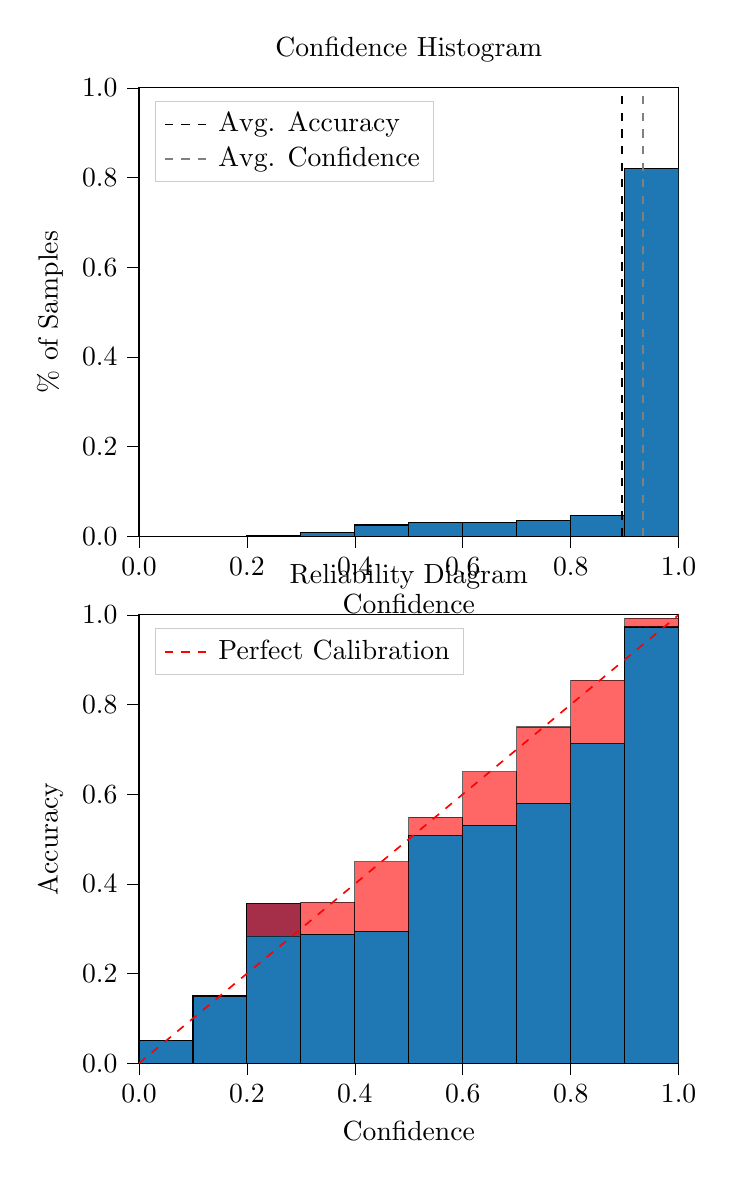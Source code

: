 % This file was created by tikzplotlib v0.9.8.
\begin{tikzpicture}

\definecolor{color0}{rgb}{0.122,0.467,0.706}

\begin{groupplot}[group style={group size=1 by 2}]
\nextgroupplot[
legend cell align={left},
legend style={
  fill opacity=0.8,
  draw opacity=1,
  text opacity=1,
  at={(0.03,0.97)},
  anchor=north west,
  draw=white!80!black
},
tick align=outside,
tick pos=left,
title={Confidence Histogram},
x grid style={white!69.02!black},
xlabel={Confidence},
xmin=0, xmax=1,
xtick style={color=black},
xtick={0,0.2,0.4,0.6,0.8,1},
xticklabels={0.0,0.2,0.4,0.6,0.8,1.0},
y grid style={white!69.02!black},
ylabel={\% of Samples},
ymin=0, ymax=1,
ytick style={color=black},
ytick={0,0.2,0.4,0.6,0.8,1},
yticklabels={0.0,0.2,0.4,0.6,0.8,1.0}
]
\draw[draw=black,fill=color0] (axis cs:-6.939e-18,0) rectangle (axis cs:0.1,0);
\draw[draw=black,fill=color0] (axis cs:0.1,0) rectangle (axis cs:0.2,0);
\draw[draw=black,fill=color0] (axis cs:0.2,0) rectangle (axis cs:0.3,0.002);
\draw[draw=black,fill=color0] (axis cs:0.3,0) rectangle (axis cs:0.4,0.008);
\draw[draw=black,fill=color0] (axis cs:0.4,0) rectangle (axis cs:0.5,0.025);
\draw[draw=black,fill=color0] (axis cs:0.5,0) rectangle (axis cs:0.6,0.03);
\draw[draw=black,fill=color0] (axis cs:0.6,0) rectangle (axis cs:0.7,0.031);
\draw[draw=black,fill=color0] (axis cs:0.7,0) rectangle (axis cs:0.8,0.036);
\draw[draw=black,fill=color0] (axis cs:0.8,0) rectangle (axis cs:0.9,0.047);
\draw[draw=black,fill=color0] (axis cs:0.9,0) rectangle (axis cs:1,0.821);
\addplot [semithick, black, dashed]
table {%
0.895 0
0.895 1
};
\addlegendentry{Avg. Accuracy}
\addplot [semithick, white!50.196!black, dashed]
table {%
0.934 0
0.934 1
};
\addlegendentry{Avg. Confidence}

\nextgroupplot[
legend cell align={left},
legend style={
  fill opacity=0.8,
  draw opacity=1,
  text opacity=1,
  at={(0.03,0.97)},
  anchor=north west,
  draw=white!80!black
},
tick align=outside,
tick pos=left,
title={Reliability Diagram},
x grid style={white!69.02!black},
xlabel={Confidence},
xmin=0, xmax=1,
xtick style={color=black},
xtick={0,0.2,0.4,0.6,0.8,1},
xticklabels={0.0,0.2,0.4,0.6,0.8,1.0},
y grid style={white!69.02!black},
ylabel={Accuracy},
ymin=0, ymax=1,
ytick style={color=black},
ytick={0,0.2,0.4,0.6,0.8,1},
yticklabels={0.0,0.2,0.4,0.6,0.8,1.0}
]
\draw[draw=black,fill=color0] (axis cs:-6.939e-18,0) rectangle (axis cs:0.1,0.05);
\draw[draw=black,fill=color0] (axis cs:0.1,0) rectangle (axis cs:0.2,0.15);
\draw[draw=black,fill=color0] (axis cs:0.2,0) rectangle (axis cs:0.3,0.357);
\draw[draw=black,fill=color0] (axis cs:0.3,0) rectangle (axis cs:0.4,0.288);
\draw[draw=black,fill=color0] (axis cs:0.4,0) rectangle (axis cs:0.5,0.294);
\draw[draw=black,fill=color0] (axis cs:0.5,0) rectangle (axis cs:0.6,0.508);
\draw[draw=black,fill=color0] (axis cs:0.6,0) rectangle (axis cs:0.7,0.531);
\draw[draw=black,fill=color0] (axis cs:0.7,0) rectangle (axis cs:0.8,0.58);
\draw[draw=black,fill=color0] (axis cs:0.8,0) rectangle (axis cs:0.9,0.713);
\draw[draw=black,fill=color0] (axis cs:0.9,0) rectangle (axis cs:1,0.973);
\draw[draw=black,fill=red,opacity=0.6] (axis cs:-6.939e-18,0.05) rectangle (axis cs:0.1,0.05);
\draw[draw=black,fill=red,opacity=0.6] (axis cs:0.1,0.15) rectangle (axis cs:0.2,0.15);
\draw[draw=black,fill=red,opacity=0.6] (axis cs:0.2,0.357) rectangle (axis cs:0.3,0.283);
\draw[draw=black,fill=red,opacity=0.6] (axis cs:0.3,0.288) rectangle (axis cs:0.4,0.359);
\draw[draw=black,fill=red,opacity=0.6] (axis cs:0.4,0.294) rectangle (axis cs:0.5,0.45);
\draw[draw=black,fill=red,opacity=0.6] (axis cs:0.5,0.508) rectangle (axis cs:0.6,0.549);
\draw[draw=black,fill=red,opacity=0.6] (axis cs:0.6,0.531) rectangle (axis cs:0.7,0.65);
\draw[draw=black,fill=red,opacity=0.6] (axis cs:0.7,0.58) rectangle (axis cs:0.8,0.75);
\draw[draw=black,fill=red,opacity=0.6] (axis cs:0.8,0.713) rectangle (axis cs:0.9,0.854);
\draw[draw=black,fill=red,opacity=0.6] (axis cs:0.9,0.973) rectangle (axis cs:1,0.993);
\addplot [semithick, red, dashed]
table {%
0 0
1 1
};
\addlegendentry{Perfect Calibration}
\end{groupplot}

\end{tikzpicture}
